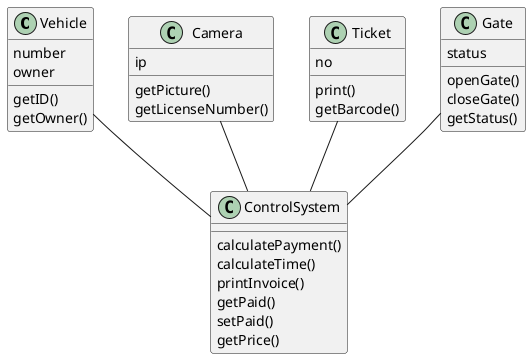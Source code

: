 @startuml
Vehicle : number
Vehicle : owner
Vehicle : getID()
Vehicle : getOwner()
Vehicle -- ControlSystem
ControlSystem : calculatePayment()
ControlSystem : calculateTime()
Camera : ip
Camera : getPicture()
Camera : getLicenseNumber()
ControlSystem : printInvoice()
ControlSystem : getPaid()
ControlSystem : setPaid()
ControlSystem : getPrice()
Ticket : no
Ticket : print()
Ticket : getBarcode()
Gate : status
Gate : openGate()
Gate : closeGate()
Gate : getStatus()
Camera -- ControlSystem
Gate -- ControlSystem
Ticket -- ControlSystem
@enduml